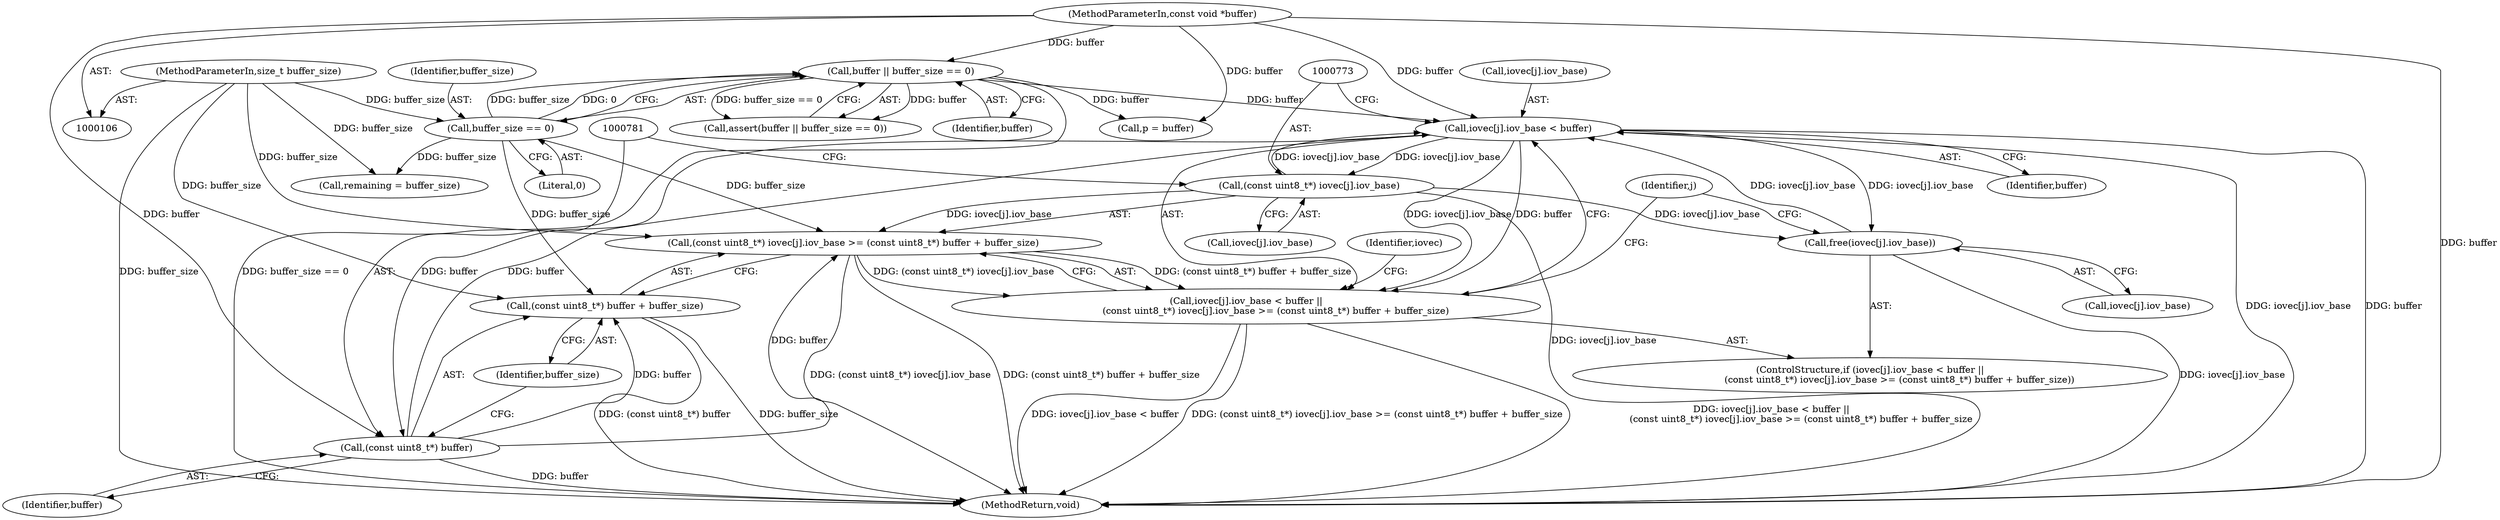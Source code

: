 digraph "0_systemd_505b6a61c22d5565e9308045c7b9bf79f7d0517e@pointer" {
"1000764" [label="(Call,iovec[j].iov_base < buffer)"];
"1000784" [label="(Call,free(iovec[j].iov_base))"];
"1000772" [label="(Call,(const uint8_t*) iovec[j].iov_base)"];
"1000764" [label="(Call,iovec[j].iov_base < buffer)"];
"1000780" [label="(Call,(const uint8_t*) buffer)"];
"1000108" [label="(MethodParameterIn,const void *buffer)"];
"1000152" [label="(Call,buffer || buffer_size == 0)"];
"1000154" [label="(Call,buffer_size == 0)"];
"1000109" [label="(MethodParameterIn,size_t buffer_size)"];
"1000763" [label="(Call,iovec[j].iov_base < buffer ||\n                    (const uint8_t*) iovec[j].iov_base >= (const uint8_t*) buffer + buffer_size)"];
"1000771" [label="(Call,(const uint8_t*) iovec[j].iov_base >= (const uint8_t*) buffer + buffer_size)"];
"1000779" [label="(Call,(const uint8_t*) buffer + buffer_size)"];
"1000154" [label="(Call,buffer_size == 0)"];
"1000763" [label="(Call,iovec[j].iov_base < buffer ||\n                    (const uint8_t*) iovec[j].iov_base >= (const uint8_t*) buffer + buffer_size)"];
"1000765" [label="(Call,iovec[j].iov_base)"];
"1000783" [label="(Identifier,buffer_size)"];
"1000772" [label="(Call,(const uint8_t*) iovec[j].iov_base)"];
"1000785" [label="(Call,iovec[j].iov_base)"];
"1000764" [label="(Call,iovec[j].iov_base < buffer)"];
"1000109" [label="(MethodParameterIn,size_t buffer_size)"];
"1000155" [label="(Identifier,buffer_size)"];
"1000779" [label="(Call,(const uint8_t*) buffer + buffer_size)"];
"1000108" [label="(MethodParameterIn,const void *buffer)"];
"1000152" [label="(Call,buffer || buffer_size == 0)"];
"1000782" [label="(Identifier,buffer)"];
"1000770" [label="(Identifier,buffer)"];
"1000151" [label="(Call,assert(buffer || buffer_size == 0))"];
"1000153" [label="(Identifier,buffer)"];
"1000160" [label="(Call,remaining = buffer_size)"];
"1000784" [label="(Call,free(iovec[j].iov_base))"];
"1000787" [label="(Identifier,iovec)"];
"1000755" [label="(Identifier,j)"];
"1000156" [label="(Literal,0)"];
"1000774" [label="(Call,iovec[j].iov_base)"];
"1000762" [label="(ControlStructure,if (iovec[j].iov_base < buffer ||\n                    (const uint8_t*) iovec[j].iov_base >= (const uint8_t*) buffer + buffer_size))"];
"1000771" [label="(Call,(const uint8_t*) iovec[j].iov_base >= (const uint8_t*) buffer + buffer_size)"];
"1000780" [label="(Call,(const uint8_t*) buffer)"];
"1000157" [label="(Call,p = buffer)"];
"1000796" [label="(MethodReturn,void)"];
"1000764" -> "1000763"  [label="AST: "];
"1000764" -> "1000770"  [label="CFG: "];
"1000765" -> "1000764"  [label="AST: "];
"1000770" -> "1000764"  [label="AST: "];
"1000773" -> "1000764"  [label="CFG: "];
"1000763" -> "1000764"  [label="CFG: "];
"1000764" -> "1000796"  [label="DDG: buffer"];
"1000764" -> "1000796"  [label="DDG: iovec[j].iov_base"];
"1000764" -> "1000763"  [label="DDG: iovec[j].iov_base"];
"1000764" -> "1000763"  [label="DDG: buffer"];
"1000784" -> "1000764"  [label="DDG: iovec[j].iov_base"];
"1000772" -> "1000764"  [label="DDG: iovec[j].iov_base"];
"1000780" -> "1000764"  [label="DDG: buffer"];
"1000108" -> "1000764"  [label="DDG: buffer"];
"1000152" -> "1000764"  [label="DDG: buffer"];
"1000764" -> "1000772"  [label="DDG: iovec[j].iov_base"];
"1000764" -> "1000780"  [label="DDG: buffer"];
"1000764" -> "1000784"  [label="DDG: iovec[j].iov_base"];
"1000784" -> "1000762"  [label="AST: "];
"1000784" -> "1000785"  [label="CFG: "];
"1000785" -> "1000784"  [label="AST: "];
"1000755" -> "1000784"  [label="CFG: "];
"1000784" -> "1000796"  [label="DDG: iovec[j].iov_base"];
"1000772" -> "1000784"  [label="DDG: iovec[j].iov_base"];
"1000772" -> "1000771"  [label="AST: "];
"1000772" -> "1000774"  [label="CFG: "];
"1000773" -> "1000772"  [label="AST: "];
"1000774" -> "1000772"  [label="AST: "];
"1000781" -> "1000772"  [label="CFG: "];
"1000772" -> "1000796"  [label="DDG: iovec[j].iov_base"];
"1000772" -> "1000771"  [label="DDG: iovec[j].iov_base"];
"1000780" -> "1000779"  [label="AST: "];
"1000780" -> "1000782"  [label="CFG: "];
"1000781" -> "1000780"  [label="AST: "];
"1000782" -> "1000780"  [label="AST: "];
"1000783" -> "1000780"  [label="CFG: "];
"1000780" -> "1000796"  [label="DDG: buffer"];
"1000780" -> "1000771"  [label="DDG: buffer"];
"1000780" -> "1000779"  [label="DDG: buffer"];
"1000108" -> "1000780"  [label="DDG: buffer"];
"1000108" -> "1000106"  [label="AST: "];
"1000108" -> "1000796"  [label="DDG: buffer"];
"1000108" -> "1000152"  [label="DDG: buffer"];
"1000108" -> "1000157"  [label="DDG: buffer"];
"1000152" -> "1000151"  [label="AST: "];
"1000152" -> "1000153"  [label="CFG: "];
"1000152" -> "1000154"  [label="CFG: "];
"1000153" -> "1000152"  [label="AST: "];
"1000154" -> "1000152"  [label="AST: "];
"1000151" -> "1000152"  [label="CFG: "];
"1000152" -> "1000796"  [label="DDG: buffer_size == 0"];
"1000152" -> "1000151"  [label="DDG: buffer"];
"1000152" -> "1000151"  [label="DDG: buffer_size == 0"];
"1000154" -> "1000152"  [label="DDG: buffer_size"];
"1000154" -> "1000152"  [label="DDG: 0"];
"1000152" -> "1000157"  [label="DDG: buffer"];
"1000154" -> "1000156"  [label="CFG: "];
"1000155" -> "1000154"  [label="AST: "];
"1000156" -> "1000154"  [label="AST: "];
"1000109" -> "1000154"  [label="DDG: buffer_size"];
"1000154" -> "1000160"  [label="DDG: buffer_size"];
"1000154" -> "1000771"  [label="DDG: buffer_size"];
"1000154" -> "1000779"  [label="DDG: buffer_size"];
"1000109" -> "1000106"  [label="AST: "];
"1000109" -> "1000796"  [label="DDG: buffer_size"];
"1000109" -> "1000160"  [label="DDG: buffer_size"];
"1000109" -> "1000771"  [label="DDG: buffer_size"];
"1000109" -> "1000779"  [label="DDG: buffer_size"];
"1000763" -> "1000762"  [label="AST: "];
"1000763" -> "1000771"  [label="CFG: "];
"1000771" -> "1000763"  [label="AST: "];
"1000787" -> "1000763"  [label="CFG: "];
"1000755" -> "1000763"  [label="CFG: "];
"1000763" -> "1000796"  [label="DDG: iovec[j].iov_base < buffer ||\n                    (const uint8_t*) iovec[j].iov_base >= (const uint8_t*) buffer + buffer_size"];
"1000763" -> "1000796"  [label="DDG: iovec[j].iov_base < buffer"];
"1000763" -> "1000796"  [label="DDG: (const uint8_t*) iovec[j].iov_base >= (const uint8_t*) buffer + buffer_size"];
"1000771" -> "1000763"  [label="DDG: (const uint8_t*) iovec[j].iov_base"];
"1000771" -> "1000763"  [label="DDG: (const uint8_t*) buffer + buffer_size"];
"1000771" -> "1000779"  [label="CFG: "];
"1000779" -> "1000771"  [label="AST: "];
"1000771" -> "1000796"  [label="DDG: (const uint8_t*) iovec[j].iov_base"];
"1000771" -> "1000796"  [label="DDG: (const uint8_t*) buffer + buffer_size"];
"1000779" -> "1000783"  [label="CFG: "];
"1000783" -> "1000779"  [label="AST: "];
"1000779" -> "1000796"  [label="DDG: (const uint8_t*) buffer"];
"1000779" -> "1000796"  [label="DDG: buffer_size"];
}
